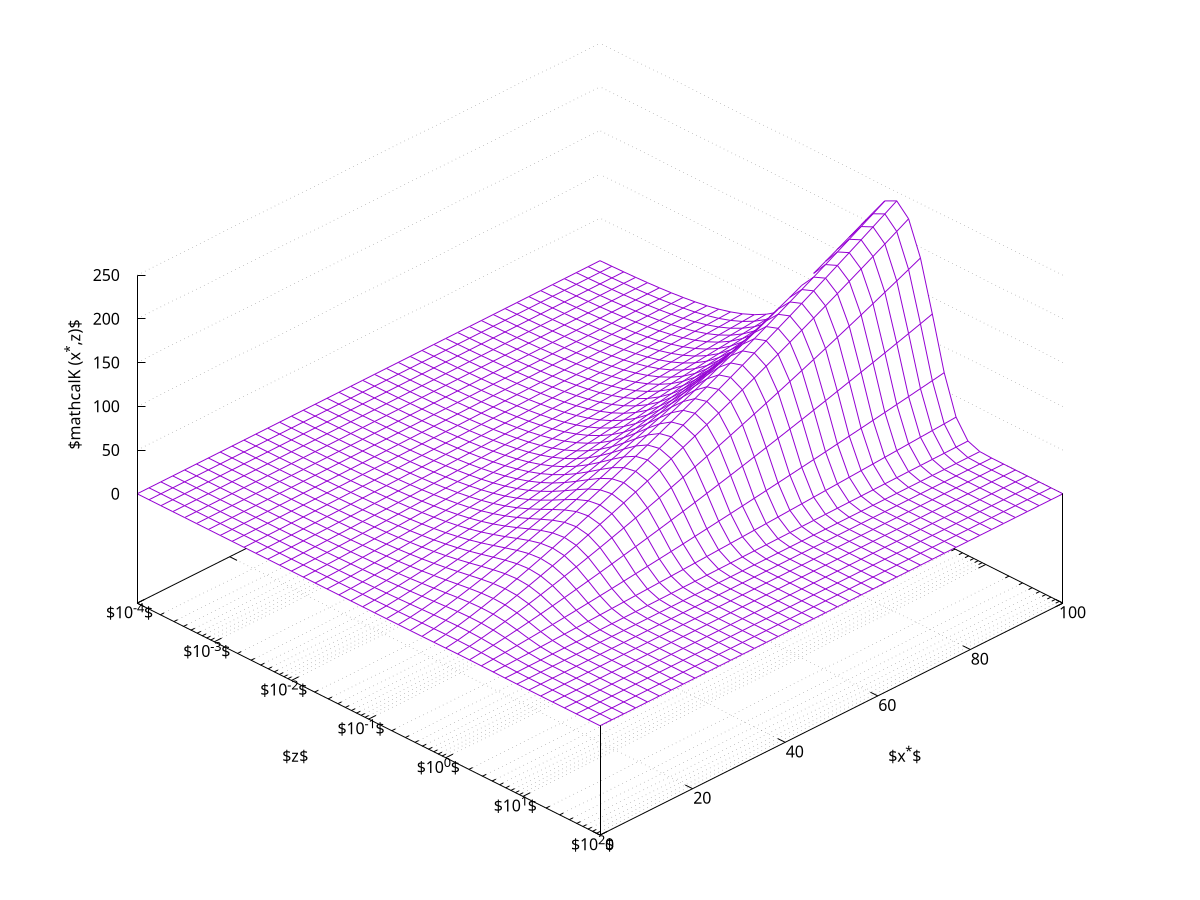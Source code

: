 set terminal cairolatex standalone size 5in,4in mono
set output "func_xe_3d.tex"
# Figure parameters
set grid x y z mx my mz
set isosamples 40
set hidden3d
set view 45, 45, 1, 1
# Labels and formats
set xlabel "$z$"
set ylabel "$x^\*$"
set zlabel "$\\mathcal{K} (x^*,z)$" rotate by 90
set format x  '$10^{%L}$~~~~~'
# Set ranges and scales of function
set yrange [0:100]
set xrange [1e-4:1e2]
set logscale x
# Plot
f(xe,z)=(z+xe)*(((xe + z)**1.5) - (xe**1.5))**(0.666) * exp(-z)
splot f(y,x) w l notitle
